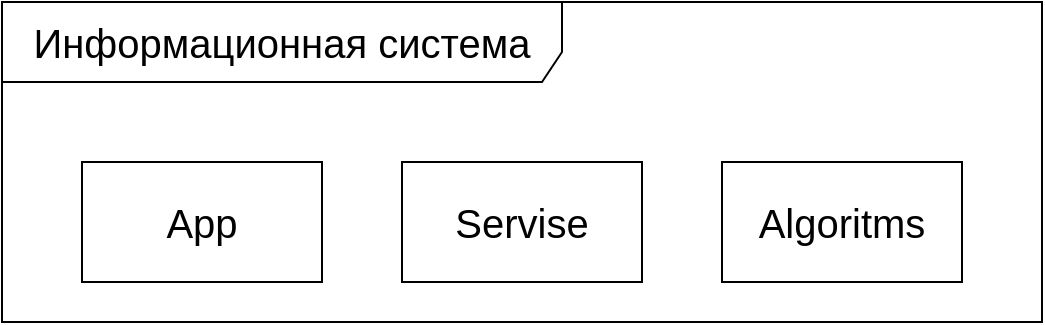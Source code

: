 <mxfile version="24.0.2" type="github">
  <diagram name="Страница — 1" id="6T_lk2WbhpWdQymKg2oo">
    <mxGraphModel dx="954" dy="651" grid="1" gridSize="10" guides="1" tooltips="1" connect="1" arrows="1" fold="1" page="1" pageScale="1" pageWidth="827" pageHeight="1169" math="0" shadow="0">
      <root>
        <mxCell id="0" />
        <mxCell id="1" parent="0" />
        <mxCell id="-UZ5wEplY9hCKXH9sU8Z-1" value="&lt;font style=&quot;font-size: 20px;&quot;&gt;Информационная система&lt;/font&gt;" style="shape=umlFrame;whiteSpace=wrap;html=1;pointerEvents=0;width=280;height=40;" vertex="1" parent="1">
          <mxGeometry x="160" y="80" width="520" height="160" as="geometry" />
        </mxCell>
        <mxCell id="-UZ5wEplY9hCKXH9sU8Z-2" value="&lt;span style=&quot;font-size: 20px;&quot;&gt;App&lt;/span&gt;" style="rounded=0;whiteSpace=wrap;html=1;" vertex="1" parent="1">
          <mxGeometry x="200" y="160" width="120" height="60" as="geometry" />
        </mxCell>
        <mxCell id="-UZ5wEplY9hCKXH9sU8Z-3" value="&lt;span style=&quot;font-size: 20px;&quot;&gt;Servise&lt;/span&gt;" style="rounded=0;whiteSpace=wrap;html=1;" vertex="1" parent="1">
          <mxGeometry x="360" y="160" width="120" height="60" as="geometry" />
        </mxCell>
        <mxCell id="-UZ5wEplY9hCKXH9sU8Z-4" value="&lt;span style=&quot;font-size: 20px;&quot;&gt;Algoritms&lt;/span&gt;" style="rounded=0;whiteSpace=wrap;html=1;" vertex="1" parent="1">
          <mxGeometry x="520" y="160" width="120" height="60" as="geometry" />
        </mxCell>
      </root>
    </mxGraphModel>
  </diagram>
</mxfile>
